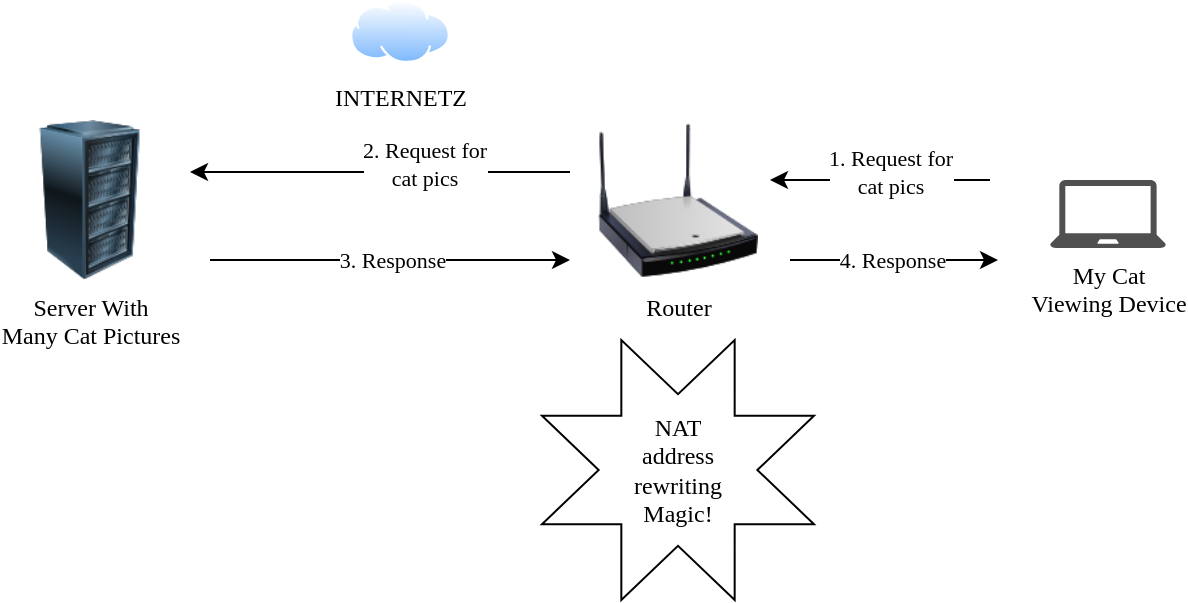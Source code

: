 <mxfile version="15.2.9" type="device" pages="3"><diagram id="BERN9RPQds_bIKXoelm4" name="Page 1"><mxGraphModel dx="768" dy="1133" grid="1" gridSize="10" guides="1" tooltips="1" connect="1" arrows="1" fold="1" page="1" pageScale="1" pageWidth="827" pageHeight="1169" math="0" shadow="0"><root><mxCell id="0"/><mxCell id="1" parent="0"/><mxCell id="hjKJKK6kCvfUF6z4YCUx-1" value="&lt;div&gt;My Cat&lt;/div&gt;&lt;div&gt;Viewing Device&lt;/div&gt;" style="sketch=0;pointerEvents=1;shadow=0;dashed=0;html=1;strokeColor=none;fillColor=#505050;labelPosition=center;verticalLabelPosition=bottom;verticalAlign=top;outlineConnect=0;align=center;shape=mxgraph.office.devices.laptop;fontFamily=Comic Sans MS;" parent="1" vertex="1"><mxGeometry x="560" y="420" width="58" height="34" as="geometry"/></mxCell><mxCell id="hjKJKK6kCvfUF6z4YCUx-2" value="Router" style="image;html=1;image=img/lib/clip_art/networking/Wireless_Router_N_128x128.png;fontFamily=Comic Sans MS;" parent="1" vertex="1"><mxGeometry x="334" y="390" width="80" height="80" as="geometry"/></mxCell><mxCell id="hjKJKK6kCvfUF6z4YCUx-3" value="&lt;div&gt;Server With&lt;/div&gt;&lt;div&gt;Many Cat Pictures&lt;br&gt;&lt;/div&gt;" style="image;html=1;image=img/lib/clip_art/computers/Server_Rack_128x128.png;fontFamily=Comic Sans MS;" parent="1" vertex="1"><mxGeometry x="40" y="390" width="80" height="80" as="geometry"/></mxCell><mxCell id="hjKJKK6kCvfUF6z4YCUx-4" value="INTERNETZ" style="aspect=fixed;perimeter=ellipsePerimeter;html=1;align=center;shadow=0;dashed=0;spacingTop=3;image;image=img/lib/active_directory/internet_cloud.svg;fontFamily=Comic Sans MS;" parent="1" vertex="1"><mxGeometry x="210" y="330" width="50" height="31.5" as="geometry"/></mxCell><mxCell id="hjKJKK6kCvfUF6z4YCUx-6" value="" style="endArrow=classic;html=1;fontFamily=Comic Sans MS;" parent="1" edge="1"><mxGeometry width="50" height="50" relative="1" as="geometry"><mxPoint x="530" y="420" as="sourcePoint"/><mxPoint x="420" y="420" as="targetPoint"/></mxGeometry></mxCell><mxCell id="hjKJKK6kCvfUF6z4YCUx-7" value="&lt;div&gt;1. Request for&lt;/div&gt;&lt;div&gt;cat pics&lt;/div&gt;" style="edgeLabel;html=1;align=center;verticalAlign=middle;resizable=0;points=[];fontFamily=Comic Sans MS;" parent="hjKJKK6kCvfUF6z4YCUx-6" vertex="1" connectable="0"><mxGeometry x="-0.418" y="-3" relative="1" as="geometry"><mxPoint x="-18" y="-1" as="offset"/></mxGeometry></mxCell><mxCell id="hjKJKK6kCvfUF6z4YCUx-9" value="" style="endArrow=classic;html=1;fontFamily=Comic Sans MS;" parent="1" edge="1"><mxGeometry width="50" height="50" relative="1" as="geometry"><mxPoint x="320" y="416" as="sourcePoint"/><mxPoint x="130" y="416" as="targetPoint"/></mxGeometry></mxCell><mxCell id="hjKJKK6kCvfUF6z4YCUx-10" value="&lt;div&gt;2. Request for&lt;/div&gt;&lt;div&gt;cat pics&lt;/div&gt;" style="edgeLabel;html=1;align=center;verticalAlign=middle;resizable=0;points=[];fontFamily=Comic Sans MS;" parent="hjKJKK6kCvfUF6z4YCUx-9" vertex="1" connectable="0"><mxGeometry x="-0.418" y="-3" relative="1" as="geometry"><mxPoint x="-18" y="-1" as="offset"/></mxGeometry></mxCell><mxCell id="hjKJKK6kCvfUF6z4YCUx-13" value="" style="endArrow=classic;html=1;fontFamily=Comic Sans MS;" parent="1" edge="1"><mxGeometry width="50" height="50" relative="1" as="geometry"><mxPoint x="140" y="460" as="sourcePoint"/><mxPoint x="320" y="460" as="targetPoint"/></mxGeometry></mxCell><mxCell id="hjKJKK6kCvfUF6z4YCUx-14" value="3. Response" style="edgeLabel;html=1;align=center;verticalAlign=middle;resizable=0;points=[];fontFamily=Comic Sans MS;" parent="hjKJKK6kCvfUF6z4YCUx-13" vertex="1" connectable="0"><mxGeometry x="-0.418" y="-3" relative="1" as="geometry"><mxPoint x="38" y="-3" as="offset"/></mxGeometry></mxCell><mxCell id="hjKJKK6kCvfUF6z4YCUx-15" value="" style="endArrow=classic;html=1;fontFamily=Comic Sans MS;" parent="1" edge="1"><mxGeometry width="50" height="50" relative="1" as="geometry"><mxPoint x="430" y="460" as="sourcePoint"/><mxPoint x="534" y="460" as="targetPoint"/></mxGeometry></mxCell><mxCell id="hjKJKK6kCvfUF6z4YCUx-16" value="4. Response" style="edgeLabel;html=1;align=center;verticalAlign=middle;resizable=0;points=[];fontFamily=Comic Sans MS;" parent="hjKJKK6kCvfUF6z4YCUx-15" vertex="1" connectable="0"><mxGeometry x="-0.418" y="-3" relative="1" as="geometry"><mxPoint x="20" y="-3" as="offset"/></mxGeometry></mxCell><mxCell id="hjKJKK6kCvfUF6z4YCUx-17" value="" style="group" parent="1" vertex="1" connectable="0"><mxGeometry x="306" y="500" width="136" height="130" as="geometry"/></mxCell><mxCell id="hjKJKK6kCvfUF6z4YCUx-8" value="" style="verticalLabelPosition=bottom;verticalAlign=top;html=1;shape=mxgraph.basic.8_point_star;fontFamily=Comic Sans MS;" parent="hjKJKK6kCvfUF6z4YCUx-17" vertex="1"><mxGeometry width="136" height="130" as="geometry"/></mxCell><mxCell id="hjKJKK6kCvfUF6z4YCUx-5" value="&lt;div&gt;NAT &lt;br&gt;&lt;/div&gt;&lt;div&gt;address rewriting&lt;/div&gt;&lt;div&gt;Magic!&lt;/div&gt;" style="text;html=1;strokeColor=none;fillColor=none;align=center;verticalAlign=middle;whiteSpace=wrap;rounded=0;fontFamily=Comic Sans MS;" parent="hjKJKK6kCvfUF6z4YCUx-17" vertex="1"><mxGeometry x="48" y="55" width="40" height="20" as="geometry"/></mxCell></root></mxGraphModel></diagram><diagram name="Page 2" id="128BGruU2o9CdWz5M8dg"><mxGraphModel dx="1097" dy="1619" grid="1" gridSize="10" guides="1" tooltips="1" connect="1" arrows="1" fold="1" page="1" pageScale="1" pageWidth="827" pageHeight="1169" math="0" shadow="0"><root><mxCell id="ugFeslNMVbAChcuQBVnS-0"/><mxCell id="ugFeslNMVbAChcuQBVnS-1" parent="ugFeslNMVbAChcuQBVnS-0"/><mxCell id="ugFeslNMVbAChcuQBVnS-3" value="Router" style="image;html=1;image=img/lib/clip_art/networking/Wireless_Router_N_128x128.png;fontFamily=Comic Sans MS;" parent="ugFeslNMVbAChcuQBVnS-1" vertex="1"><mxGeometry x="334" y="390" width="80" height="80" as="geometry"/></mxCell><mxCell id="ugFeslNMVbAChcuQBVnS-4" value="Voip provider" style="image;html=1;image=img/lib/clip_art/computers/Server_Rack_128x128.png;fontFamily=Comic Sans MS;" parent="ugFeslNMVbAChcuQBVnS-1" vertex="1"><mxGeometry x="40" y="390" width="80" height="80" as="geometry"/></mxCell><mxCell id="ugFeslNMVbAChcuQBVnS-5" value="INTERNETZ" style="aspect=fixed;perimeter=ellipsePerimeter;html=1;align=center;shadow=0;dashed=0;spacingTop=3;image;image=img/lib/active_directory/internet_cloud.svg;fontFamily=Comic Sans MS;" parent="ugFeslNMVbAChcuQBVnS-1" vertex="1"><mxGeometry x="210" y="298.57" width="50" height="31.5" as="geometry"/></mxCell><mxCell id="ugFeslNMVbAChcuQBVnS-6" value="" style="endArrow=classic;html=1;fontFamily=Comic Sans MS;" parent="ugFeslNMVbAChcuQBVnS-1" edge="1"><mxGeometry width="50" height="50" relative="1" as="geometry"><mxPoint x="600" y="374" as="sourcePoint"/><mxPoint x="420" y="374" as="targetPoint"/></mxGeometry></mxCell><mxCell id="ugFeslNMVbAChcuQBVnS-7" value="&lt;div&gt;1. I want to call&lt;/div&gt;&lt;div&gt;my cat&lt;br&gt;&lt;/div&gt;" style="edgeLabel;html=1;align=center;verticalAlign=middle;resizable=0;points=[];fontFamily=Comic Sans MS;" parent="ugFeslNMVbAChcuQBVnS-6" vertex="1" connectable="0"><mxGeometry x="-0.418" y="-3" relative="1" as="geometry"><mxPoint x="-18" y="-1" as="offset"/></mxGeometry></mxCell><mxCell id="ugFeslNMVbAChcuQBVnS-8" value="" style="endArrow=classic;html=1;fontFamily=Comic Sans MS;" parent="ugFeslNMVbAChcuQBVnS-1" edge="1"><mxGeometry width="50" height="50" relative="1" as="geometry"><mxPoint x="320" y="384.57" as="sourcePoint"/><mxPoint x="130" y="384.57" as="targetPoint"/></mxGeometry></mxCell><mxCell id="Sxe2sXfb0_cpuo6chonq-1" value="&lt;div&gt;2. I want to call&lt;/div&gt;&lt;div&gt;my cat&lt;br&gt;&lt;/div&gt;" style="edgeLabel;html=1;align=center;verticalAlign=middle;resizable=0;points=[];fontFamily=Comic Sans MS;" parent="ugFeslNMVbAChcuQBVnS-8" vertex="1" connectable="0"><mxGeometry x="-0.024" y="-1" relative="1" as="geometry"><mxPoint as="offset"/></mxGeometry></mxCell><mxCell id="ugFeslNMVbAChcuQBVnS-10" value="" style="endArrow=classic;html=1;fontFamily=Comic Sans MS;" parent="ugFeslNMVbAChcuQBVnS-1" edge="1"><mxGeometry width="50" height="50" relative="1" as="geometry"><mxPoint x="130" y="418.57" as="sourcePoint"/><mxPoint x="310" y="418.57" as="targetPoint"/></mxGeometry></mxCell><mxCell id="ugFeslNMVbAChcuQBVnS-11" value="&lt;div&gt;3. I'm calling your cat.&lt;/div&gt;&lt;div&gt;Pls wait&lt;br&gt;&lt;/div&gt;" style="edgeLabel;html=1;align=center;verticalAlign=middle;resizable=0;points=[];fontFamily=Comic Sans MS;" parent="ugFeslNMVbAChcuQBVnS-10" vertex="1" connectable="0"><mxGeometry x="-0.418" y="-3" relative="1" as="geometry"><mxPoint x="38" y="-3" as="offset"/></mxGeometry></mxCell><mxCell id="ugFeslNMVbAChcuQBVnS-12" value="" style="endArrow=classic;html=1;fontFamily=Comic Sans MS;" parent="ugFeslNMVbAChcuQBVnS-1" edge="1"><mxGeometry width="50" height="50" relative="1" as="geometry"><mxPoint x="430" y="414" as="sourcePoint"/><mxPoint x="600" y="414" as="targetPoint"/></mxGeometry></mxCell><mxCell id="Sxe2sXfb0_cpuo6chonq-4" value="&lt;div&gt;4. I'm calling your cat.&lt;/div&gt;&lt;div&gt;Pls wait&lt;br&gt;&lt;/div&gt;" style="edgeLabel;html=1;align=center;verticalAlign=middle;resizable=0;points=[];fontFamily=Comic Sans MS;" parent="ugFeslNMVbAChcuQBVnS-12" vertex="1" connectable="0"><mxGeometry x="-0.133" y="2" relative="1" as="geometry"><mxPoint x="17" y="2" as="offset"/></mxGeometry></mxCell><mxCell id="ugFeslNMVbAChcuQBVnS-14" value="" style="group" parent="ugFeslNMVbAChcuQBVnS-1" vertex="1" connectable="0"><mxGeometry x="306" y="500" width="136" height="130" as="geometry"/></mxCell><mxCell id="ugFeslNMVbAChcuQBVnS-15" value="" style="verticalLabelPosition=bottom;verticalAlign=top;html=1;shape=mxgraph.basic.8_point_star;fontFamily=Comic Sans MS;" parent="ugFeslNMVbAChcuQBVnS-14" vertex="1"><mxGeometry width="136" height="130" as="geometry"/></mxCell><mxCell id="ugFeslNMVbAChcuQBVnS-16" value="&lt;div&gt;NAT &lt;br&gt;&lt;/div&gt;&lt;div&gt;address rewriting&lt;/div&gt;&lt;div&gt;Magic!&lt;/div&gt;" style="text;html=1;strokeColor=none;fillColor=none;align=center;verticalAlign=middle;whiteSpace=wrap;rounded=0;fontFamily=Comic Sans MS;" parent="ugFeslNMVbAChcuQBVnS-14" vertex="1"><mxGeometry x="48" y="55" width="40" height="20" as="geometry"/></mxCell><mxCell id="ugFeslNMVbAChcuQBVnS-17" value="Lovely Telephone" style="sketch=0;pointerEvents=1;shadow=0;dashed=0;html=1;strokeColor=none;fillColor=#505050;labelPosition=center;verticalLabelPosition=bottom;verticalAlign=top;outlineConnect=0;align=center;shape=mxgraph.office.devices.phone_traditional;fontFamily=Comic Sans MS;" parent="ugFeslNMVbAChcuQBVnS-1" vertex="1"><mxGeometry x="630" y="410" width="48" height="40" as="geometry"/></mxCell><mxCell id="Sxe2sXfb0_cpuo6chonq-5" value="" style="endArrow=classic;html=1;fontFamily=Comic Sans MS;" parent="ugFeslNMVbAChcuQBVnS-1" edge="1"><mxGeometry width="50" height="50" relative="1" as="geometry"><mxPoint x="140" y="458.57" as="sourcePoint"/><mxPoint x="320" y="458.57" as="targetPoint"/></mxGeometry></mxCell><mxCell id="Sxe2sXfb0_cpuo6chonq-6" value="&lt;div&gt;5. Good news, your cat&lt;/div&gt;&lt;div&gt;picked up.&lt;/div&gt;" style="edgeLabel;html=1;align=center;verticalAlign=middle;resizable=0;points=[];fontFamily=Comic Sans MS;" parent="Sxe2sXfb0_cpuo6chonq-5" vertex="1" connectable="0"><mxGeometry x="-0.418" y="-3" relative="1" as="geometry"><mxPoint x="38" y="-3" as="offset"/></mxGeometry></mxCell><mxCell id="Sxe2sXfb0_cpuo6chonq-7" value="" style="endArrow=classic;html=1;fontFamily=Comic Sans MS;" parent="ugFeslNMVbAChcuQBVnS-1" edge="1"><mxGeometry width="50" height="50" relative="1" as="geometry"><mxPoint x="420" y="454" as="sourcePoint"/><mxPoint x="600" y="454" as="targetPoint"/></mxGeometry></mxCell><mxCell id="Sxe2sXfb0_cpuo6chonq-8" value="&lt;div&gt;6. Good news, your cat&lt;/div&gt;&lt;div&gt;picked up.&lt;/div&gt;" style="edgeLabel;html=1;align=center;verticalAlign=middle;resizable=0;points=[];fontFamily=Comic Sans MS;" parent="Sxe2sXfb0_cpuo6chonq-7" vertex="1" connectable="0"><mxGeometry x="-0.418" y="-3" relative="1" as="geometry"><mxPoint x="38" y="-3" as="offset"/></mxGeometry></mxCell><mxCell id="qoERSCDhFw1OhnwamKvf-0" value="" style="endArrow=classic;html=1;fontFamily=Comic Sans MS;startArrow=classic;startFill=1;" edge="1" parent="ugFeslNMVbAChcuQBVnS-1"><mxGeometry width="50" height="50" relative="1" as="geometry"><mxPoint x="130" y="498.57" as="sourcePoint"/><mxPoint x="310" y="498.57" as="targetPoint"/></mxGeometry></mxCell><mxCell id="qoERSCDhFw1OhnwamKvf-1" value="7. CAT NOISES" style="edgeLabel;html=1;align=center;verticalAlign=middle;resizable=0;points=[];fontFamily=Comic Sans MS;" vertex="1" connectable="0" parent="qoERSCDhFw1OhnwamKvf-0"><mxGeometry x="-0.418" y="-3" relative="1" as="geometry"><mxPoint x="38" y="-3" as="offset"/></mxGeometry></mxCell><mxCell id="qoERSCDhFw1OhnwamKvf-2" value="" style="endArrow=classic;html=1;fontFamily=Comic Sans MS;startArrow=classic;startFill=1;" edge="1" parent="ugFeslNMVbAChcuQBVnS-1"><mxGeometry width="50" height="50" relative="1" as="geometry"><mxPoint x="420" y="500" as="sourcePoint"/><mxPoint x="600" y="500" as="targetPoint"/></mxGeometry></mxCell><mxCell id="qoERSCDhFw1OhnwamKvf-3" value="8. CAT NOISES" style="edgeLabel;html=1;align=center;verticalAlign=middle;resizable=0;points=[];fontFamily=Comic Sans MS;" vertex="1" connectable="0" parent="qoERSCDhFw1OhnwamKvf-2"><mxGeometry x="-0.418" y="-3" relative="1" as="geometry"><mxPoint x="38" y="-3" as="offset"/></mxGeometry></mxCell></root></mxGraphModel></diagram><diagram name="Page 3" id="Z5YhXxI4LOJhOORfdxwz"><mxGraphModel dx="768" dy="1133" grid="1" gridSize="10" guides="1" tooltips="1" connect="1" arrows="1" fold="1" page="1" pageScale="1" pageWidth="827" pageHeight="1169" math="0" shadow="0"><root><mxCell id="H-JTLpNYQka5j3dZ6VjI-0"/><mxCell id="H-JTLpNYQka5j3dZ6VjI-1" parent="H-JTLpNYQka5j3dZ6VjI-0"/><mxCell id="H-JTLpNYQka5j3dZ6VjI-2" value="Router" style="image;html=1;image=img/lib/clip_art/networking/Wireless_Router_N_128x128.png;fontFamily=Comic Sans MS;" vertex="1" parent="H-JTLpNYQka5j3dZ6VjI-1"><mxGeometry x="334" y="390" width="80" height="80" as="geometry"/></mxCell><mxCell id="H-JTLpNYQka5j3dZ6VjI-3" value="Voip provider" style="image;html=1;image=img/lib/clip_art/computers/Server_Rack_128x128.png;fontFamily=Comic Sans MS;" vertex="1" parent="H-JTLpNYQka5j3dZ6VjI-1"><mxGeometry x="40" y="390" width="80" height="80" as="geometry"/></mxCell><mxCell id="H-JTLpNYQka5j3dZ6VjI-4" value="INTERNETZ" style="aspect=fixed;perimeter=ellipsePerimeter;html=1;align=center;shadow=0;dashed=0;spacingTop=3;image;image=img/lib/active_directory/internet_cloud.svg;fontFamily=Comic Sans MS;" vertex="1" parent="H-JTLpNYQka5j3dZ6VjI-1"><mxGeometry x="210" y="330" width="50" height="31.5" as="geometry"/></mxCell><mxCell id="H-JTLpNYQka5j3dZ6VjI-7" value="" style="endArrow=classic;html=1;fontFamily=Comic Sans MS;" edge="1" parent="H-JTLpNYQka5j3dZ6VjI-1"><mxGeometry width="50" height="50" relative="1" as="geometry"><mxPoint x="130" y="429.5" as="sourcePoint"/><mxPoint x="320" y="429.5" as="targetPoint"/></mxGeometry></mxCell><mxCell id="H-JTLpNYQka5j3dZ6VjI-8" value="1. My cat wants to call me" style="edgeLabel;html=1;align=center;verticalAlign=middle;resizable=0;points=[];fontFamily=Comic Sans MS;" vertex="1" connectable="0" parent="H-JTLpNYQka5j3dZ6VjI-7"><mxGeometry x="-0.024" y="-1" relative="1" as="geometry"><mxPoint as="offset"/></mxGeometry></mxCell><mxCell id="H-JTLpNYQka5j3dZ6VjI-13" value="" style="group" vertex="1" connectable="0" parent="H-JTLpNYQka5j3dZ6VjI-1"><mxGeometry x="306" y="500" width="136" height="130" as="geometry"/></mxCell><mxCell id="H-JTLpNYQka5j3dZ6VjI-14" value="" style="verticalLabelPosition=bottom;verticalAlign=top;html=1;shape=mxgraph.basic.8_point_star;fontFamily=Comic Sans MS;" vertex="1" parent="H-JTLpNYQka5j3dZ6VjI-13"><mxGeometry width="136" height="130" as="geometry"/></mxCell><mxCell id="H-JTLpNYQka5j3dZ6VjI-15" value="&lt;div&gt;NAT &lt;br&gt;&lt;/div&gt;&lt;div&gt;address rewriting&lt;/div&gt;&lt;div&gt;Magic!&lt;/div&gt;" style="text;html=1;strokeColor=none;fillColor=none;align=center;verticalAlign=middle;whiteSpace=wrap;rounded=0;fontFamily=Comic Sans MS;" vertex="1" parent="H-JTLpNYQka5j3dZ6VjI-13"><mxGeometry x="48" y="55" width="40" height="20" as="geometry"/></mxCell><mxCell id="H-JTLpNYQka5j3dZ6VjI-16" value="Lovely Telephone" style="sketch=0;pointerEvents=1;shadow=0;dashed=0;html=1;strokeColor=none;fillColor=#505050;labelPosition=center;verticalLabelPosition=bottom;verticalAlign=top;outlineConnect=0;align=center;shape=mxgraph.office.devices.phone_traditional;fontFamily=Comic Sans MS;" vertex="1" parent="H-JTLpNYQka5j3dZ6VjI-1"><mxGeometry x="630" y="410" width="48" height="40" as="geometry"/></mxCell><mxCell id="H-JTLpNYQka5j3dZ6VjI-21" value="2. ?????" style="text;html=1;strokeColor=none;fillColor=none;align=center;verticalAlign=middle;whiteSpace=wrap;rounded=0;fontFamily=Comic Sans MS;" vertex="1" parent="H-JTLpNYQka5j3dZ6VjI-1"><mxGeometry x="414" y="420" width="86" height="20" as="geometry"/></mxCell></root></mxGraphModel></diagram></mxfile>
